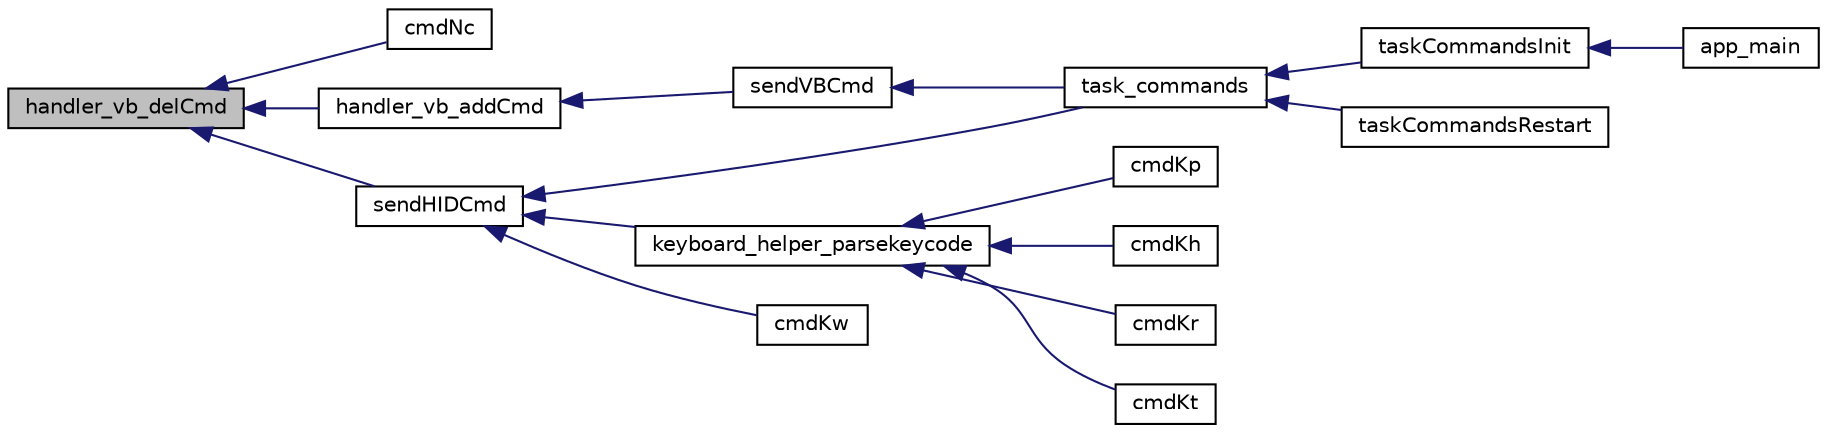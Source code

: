 digraph "handler_vb_delCmd"
{
  edge [fontname="Helvetica",fontsize="10",labelfontname="Helvetica",labelfontsize="10"];
  node [fontname="Helvetica",fontsize="10",shape=record];
  rankdir="LR";
  Node43 [label="handler_vb_delCmd",height=0.2,width=0.4,color="black", fillcolor="grey75", style="filled", fontcolor="black"];
  Node43 -> Node44 [dir="back",color="midnightblue",fontsize="10",style="solid",fontname="Helvetica"];
  Node44 [label="cmdNc",height=0.2,width=0.4,color="black", fillcolor="white", style="filled",URL="$task__commands_8c.html#a61a48c793fd4fc6c08764c27e8cdd5c2"];
  Node43 -> Node45 [dir="back",color="midnightblue",fontsize="10",style="solid",fontname="Helvetica"];
  Node45 [label="handler_vb_addCmd",height=0.2,width=0.4,color="black", fillcolor="white", style="filled",URL="$handler__vb_8h.html#a2958d0f22ea5d2c1d16a6dc7900ca38b",tooltip="Add a new VB command for a virtual button. "];
  Node45 -> Node46 [dir="back",color="midnightblue",fontsize="10",style="solid",fontname="Helvetica"];
  Node46 [label="sendVBCmd",height=0.2,width=0.4,color="black", fillcolor="white", style="filled",URL="$task__commands_8c.html#a4d1c5de04f1c6c137f3a70e2e4720c46",tooltip="Helper to route a VB cmd either directly to queue or add it to the list. "];
  Node46 -> Node47 [dir="back",color="midnightblue",fontsize="10",style="solid",fontname="Helvetica"];
  Node47 [label="task_commands",height=0.2,width=0.4,color="black", fillcolor="white", style="filled",URL="$task__commands_8c.html#a7b36c39275d773aaedcb327ef4e1516f"];
  Node47 -> Node48 [dir="back",color="midnightblue",fontsize="10",style="solid",fontname="Helvetica"];
  Node48 [label="taskCommandsInit",height=0.2,width=0.4,color="black", fillcolor="white", style="filled",URL="$task__commands_8h.html#aedb896e40753227f80768e09d3748419",tooltip="Init the command parser. "];
  Node48 -> Node49 [dir="back",color="midnightblue",fontsize="10",style="solid",fontname="Helvetica"];
  Node49 [label="app_main",height=0.2,width=0.4,color="black", fillcolor="white", style="filled",URL="$flipmouse__fabi__esp32__kbdmouse__main_8c.html#abce06be17fc37d675118a678a8100a36",tooltip="Main task, created by esp-idf. "];
  Node47 -> Node50 [dir="back",color="midnightblue",fontsize="10",style="solid",fontname="Helvetica"];
  Node50 [label="taskCommandsRestart",height=0.2,width=0.4,color="black", fillcolor="white", style="filled",URL="$task__commands_8h.html#a26091155b4d85093239033d689f363d0",tooltip="Restart the command parser task. "];
  Node43 -> Node51 [dir="back",color="midnightblue",fontsize="10",style="solid",fontname="Helvetica"];
  Node51 [label="sendHIDCmd",height=0.2,width=0.4,color="black", fillcolor="white", style="filled",URL="$task__commands_8c.html#a2184ca9f2b257a0ef111fd4184bc56db",tooltip="Helper to route a HID cmd either directly to queue or add it to the list. "];
  Node51 -> Node52 [dir="back",color="midnightblue",fontsize="10",style="solid",fontname="Helvetica"];
  Node52 [label="keyboard_helper_parsekeycode",height=0.2,width=0.4,color="black", fillcolor="white", style="filled",URL="$task__commands_8c.html#a48f6d7719b9f1d99a9ead7c2aa623e22"];
  Node52 -> Node53 [dir="back",color="midnightblue",fontsize="10",style="solid",fontname="Helvetica"];
  Node53 [label="cmdKp",height=0.2,width=0.4,color="black", fillcolor="white", style="filled",URL="$task__commands_8c.html#a43e8a43643ac7048c95d0c6922dcdcd9"];
  Node52 -> Node54 [dir="back",color="midnightblue",fontsize="10",style="solid",fontname="Helvetica"];
  Node54 [label="cmdKh",height=0.2,width=0.4,color="black", fillcolor="white", style="filled",URL="$task__commands_8c.html#aec535c106610969fcf7b9589f08c4d6e"];
  Node52 -> Node55 [dir="back",color="midnightblue",fontsize="10",style="solid",fontname="Helvetica"];
  Node55 [label="cmdKr",height=0.2,width=0.4,color="black", fillcolor="white", style="filled",URL="$task__commands_8c.html#a8762283490f363d0f98506fa908a228c"];
  Node52 -> Node56 [dir="back",color="midnightblue",fontsize="10",style="solid",fontname="Helvetica"];
  Node56 [label="cmdKt",height=0.2,width=0.4,color="black", fillcolor="white", style="filled",URL="$task__commands_8c.html#ab90e3fb0ef55d084b15aae27f76ab0d9"];
  Node51 -> Node57 [dir="back",color="midnightblue",fontsize="10",style="solid",fontname="Helvetica"];
  Node57 [label="cmdKw",height=0.2,width=0.4,color="black", fillcolor="white", style="filled",URL="$task__commands_8c.html#a389420fc8d5f246aa59beb242ff294be"];
  Node51 -> Node47 [dir="back",color="midnightblue",fontsize="10",style="solid",fontname="Helvetica"];
}
